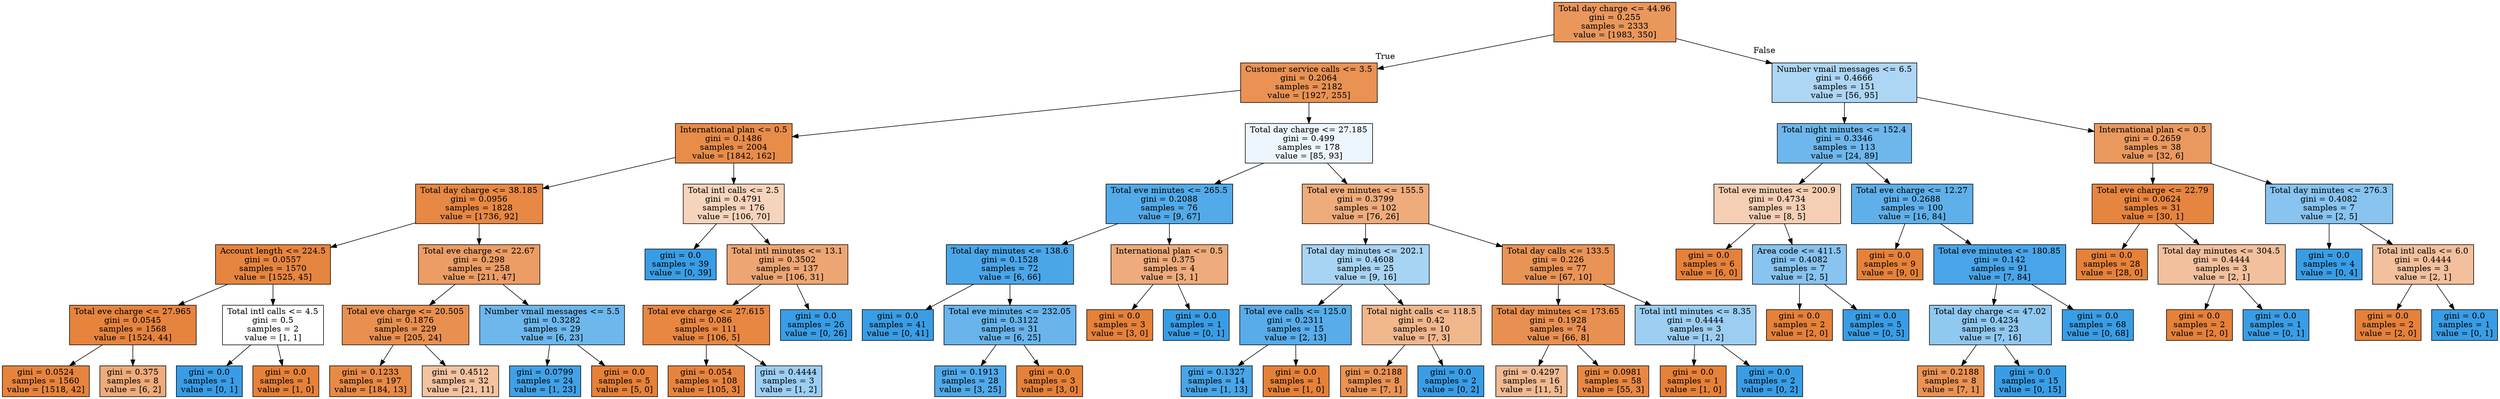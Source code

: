 digraph Tree {
node [shape=box, style="filled", color="black"] ;
0 [label="Total day charge <= 44.96\ngini = 0.255\nsamples = 2333\nvalue = [1983, 350]", fillcolor="#e58139d2"] ;
1 [label="Customer service calls <= 3.5\ngini = 0.2064\nsamples = 2182\nvalue = [1927, 255]", fillcolor="#e58139dd"] ;
0 -> 1 [labeldistance=2.5, labelangle=45, headlabel="True"] ;
2 [label="International plan <= 0.5\ngini = 0.1486\nsamples = 2004\nvalue = [1842, 162]", fillcolor="#e58139e9"] ;
1 -> 2 ;
3 [label="Total day charge <= 38.185\ngini = 0.0956\nsamples = 1828\nvalue = [1736, 92]", fillcolor="#e58139f1"] ;
2 -> 3 ;
4 [label="Account length <= 224.5\ngini = 0.0557\nsamples = 1570\nvalue = [1525, 45]", fillcolor="#e58139f7"] ;
3 -> 4 ;
5 [label="Total eve charge <= 27.965\ngini = 0.0545\nsamples = 1568\nvalue = [1524, 44]", fillcolor="#e58139f8"] ;
4 -> 5 ;
6 [label="gini = 0.0524\nsamples = 1560\nvalue = [1518, 42]", fillcolor="#e58139f8"] ;
5 -> 6 ;
7 [label="gini = 0.375\nsamples = 8\nvalue = [6, 2]", fillcolor="#e58139aa"] ;
5 -> 7 ;
8 [label="Total intl calls <= 4.5\ngini = 0.5\nsamples = 2\nvalue = [1, 1]", fillcolor="#e5813900"] ;
4 -> 8 ;
9 [label="gini = 0.0\nsamples = 1\nvalue = [0, 1]", fillcolor="#399de5ff"] ;
8 -> 9 ;
10 [label="gini = 0.0\nsamples = 1\nvalue = [1, 0]", fillcolor="#e58139ff"] ;
8 -> 10 ;
11 [label="Total eve charge <= 22.67\ngini = 0.298\nsamples = 258\nvalue = [211, 47]", fillcolor="#e58139c6"] ;
3 -> 11 ;
12 [label="Total eve charge <= 20.505\ngini = 0.1876\nsamples = 229\nvalue = [205, 24]", fillcolor="#e58139e1"] ;
11 -> 12 ;
13 [label="gini = 0.1233\nsamples = 197\nvalue = [184, 13]", fillcolor="#e58139ed"] ;
12 -> 13 ;
14 [label="gini = 0.4512\nsamples = 32\nvalue = [21, 11]", fillcolor="#e5813979"] ;
12 -> 14 ;
15 [label="Number vmail messages <= 5.5\ngini = 0.3282\nsamples = 29\nvalue = [6, 23]", fillcolor="#399de5bc"] ;
11 -> 15 ;
16 [label="gini = 0.0799\nsamples = 24\nvalue = [1, 23]", fillcolor="#399de5f4"] ;
15 -> 16 ;
17 [label="gini = 0.0\nsamples = 5\nvalue = [5, 0]", fillcolor="#e58139ff"] ;
15 -> 17 ;
18 [label="Total intl calls <= 2.5\ngini = 0.4791\nsamples = 176\nvalue = [106, 70]", fillcolor="#e5813957"] ;
2 -> 18 ;
19 [label="gini = 0.0\nsamples = 39\nvalue = [0, 39]", fillcolor="#399de5ff"] ;
18 -> 19 ;
20 [label="Total intl minutes <= 13.1\ngini = 0.3502\nsamples = 137\nvalue = [106, 31]", fillcolor="#e58139b4"] ;
18 -> 20 ;
21 [label="Total eve charge <= 27.615\ngini = 0.086\nsamples = 111\nvalue = [106, 5]", fillcolor="#e58139f3"] ;
20 -> 21 ;
22 [label="gini = 0.054\nsamples = 108\nvalue = [105, 3]", fillcolor="#e58139f8"] ;
21 -> 22 ;
23 [label="gini = 0.4444\nsamples = 3\nvalue = [1, 2]", fillcolor="#399de57f"] ;
21 -> 23 ;
24 [label="gini = 0.0\nsamples = 26\nvalue = [0, 26]", fillcolor="#399de5ff"] ;
20 -> 24 ;
25 [label="Total day charge <= 27.185\ngini = 0.499\nsamples = 178\nvalue = [85, 93]", fillcolor="#399de516"] ;
1 -> 25 ;
26 [label="Total eve minutes <= 265.5\ngini = 0.2088\nsamples = 76\nvalue = [9, 67]", fillcolor="#399de5dd"] ;
25 -> 26 ;
27 [label="Total day minutes <= 138.6\ngini = 0.1528\nsamples = 72\nvalue = [6, 66]", fillcolor="#399de5e8"] ;
26 -> 27 ;
28 [label="gini = 0.0\nsamples = 41\nvalue = [0, 41]", fillcolor="#399de5ff"] ;
27 -> 28 ;
29 [label="Total eve minutes <= 232.05\ngini = 0.3122\nsamples = 31\nvalue = [6, 25]", fillcolor="#399de5c2"] ;
27 -> 29 ;
30 [label="gini = 0.1913\nsamples = 28\nvalue = [3, 25]", fillcolor="#399de5e0"] ;
29 -> 30 ;
31 [label="gini = 0.0\nsamples = 3\nvalue = [3, 0]", fillcolor="#e58139ff"] ;
29 -> 31 ;
32 [label="International plan <= 0.5\ngini = 0.375\nsamples = 4\nvalue = [3, 1]", fillcolor="#e58139aa"] ;
26 -> 32 ;
33 [label="gini = 0.0\nsamples = 3\nvalue = [3, 0]", fillcolor="#e58139ff"] ;
32 -> 33 ;
34 [label="gini = 0.0\nsamples = 1\nvalue = [0, 1]", fillcolor="#399de5ff"] ;
32 -> 34 ;
35 [label="Total eve minutes <= 155.5\ngini = 0.3799\nsamples = 102\nvalue = [76, 26]", fillcolor="#e58139a8"] ;
25 -> 35 ;
36 [label="Total day minutes <= 202.1\ngini = 0.4608\nsamples = 25\nvalue = [9, 16]", fillcolor="#399de570"] ;
35 -> 36 ;
37 [label="Total eve calls <= 125.0\ngini = 0.2311\nsamples = 15\nvalue = [2, 13]", fillcolor="#399de5d8"] ;
36 -> 37 ;
38 [label="gini = 0.1327\nsamples = 14\nvalue = [1, 13]", fillcolor="#399de5eb"] ;
37 -> 38 ;
39 [label="gini = 0.0\nsamples = 1\nvalue = [1, 0]", fillcolor="#e58139ff"] ;
37 -> 39 ;
40 [label="Total night calls <= 118.5\ngini = 0.42\nsamples = 10\nvalue = [7, 3]", fillcolor="#e5813992"] ;
36 -> 40 ;
41 [label="gini = 0.2188\nsamples = 8\nvalue = [7, 1]", fillcolor="#e58139db"] ;
40 -> 41 ;
42 [label="gini = 0.0\nsamples = 2\nvalue = [0, 2]", fillcolor="#399de5ff"] ;
40 -> 42 ;
43 [label="Total day calls <= 133.5\ngini = 0.226\nsamples = 77\nvalue = [67, 10]", fillcolor="#e58139d9"] ;
35 -> 43 ;
44 [label="Total day minutes <= 173.65\ngini = 0.1928\nsamples = 74\nvalue = [66, 8]", fillcolor="#e58139e0"] ;
43 -> 44 ;
45 [label="gini = 0.4297\nsamples = 16\nvalue = [11, 5]", fillcolor="#e581398b"] ;
44 -> 45 ;
46 [label="gini = 0.0981\nsamples = 58\nvalue = [55, 3]", fillcolor="#e58139f1"] ;
44 -> 46 ;
47 [label="Total intl minutes <= 8.35\ngini = 0.4444\nsamples = 3\nvalue = [1, 2]", fillcolor="#399de57f"] ;
43 -> 47 ;
48 [label="gini = 0.0\nsamples = 1\nvalue = [1, 0]", fillcolor="#e58139ff"] ;
47 -> 48 ;
49 [label="gini = 0.0\nsamples = 2\nvalue = [0, 2]", fillcolor="#399de5ff"] ;
47 -> 49 ;
50 [label="Number vmail messages <= 6.5\ngini = 0.4666\nsamples = 151\nvalue = [56, 95]", fillcolor="#399de569"] ;
0 -> 50 [labeldistance=2.5, labelangle=-45, headlabel="False"] ;
51 [label="Total night minutes <= 152.4\ngini = 0.3346\nsamples = 113\nvalue = [24, 89]", fillcolor="#399de5ba"] ;
50 -> 51 ;
52 [label="Total eve minutes <= 200.9\ngini = 0.4734\nsamples = 13\nvalue = [8, 5]", fillcolor="#e5813960"] ;
51 -> 52 ;
53 [label="gini = 0.0\nsamples = 6\nvalue = [6, 0]", fillcolor="#e58139ff"] ;
52 -> 53 ;
54 [label="Area code <= 411.5\ngini = 0.4082\nsamples = 7\nvalue = [2, 5]", fillcolor="#399de599"] ;
52 -> 54 ;
55 [label="gini = 0.0\nsamples = 2\nvalue = [2, 0]", fillcolor="#e58139ff"] ;
54 -> 55 ;
56 [label="gini = 0.0\nsamples = 5\nvalue = [0, 5]", fillcolor="#399de5ff"] ;
54 -> 56 ;
57 [label="Total eve charge <= 12.27\ngini = 0.2688\nsamples = 100\nvalue = [16, 84]", fillcolor="#399de5ce"] ;
51 -> 57 ;
58 [label="gini = 0.0\nsamples = 9\nvalue = [9, 0]", fillcolor="#e58139ff"] ;
57 -> 58 ;
59 [label="Total eve minutes <= 180.85\ngini = 0.142\nsamples = 91\nvalue = [7, 84]", fillcolor="#399de5ea"] ;
57 -> 59 ;
60 [label="Total day charge <= 47.02\ngini = 0.4234\nsamples = 23\nvalue = [7, 16]", fillcolor="#399de58f"] ;
59 -> 60 ;
61 [label="gini = 0.2188\nsamples = 8\nvalue = [7, 1]", fillcolor="#e58139db"] ;
60 -> 61 ;
62 [label="gini = 0.0\nsamples = 15\nvalue = [0, 15]", fillcolor="#399de5ff"] ;
60 -> 62 ;
63 [label="gini = 0.0\nsamples = 68\nvalue = [0, 68]", fillcolor="#399de5ff"] ;
59 -> 63 ;
64 [label="International plan <= 0.5\ngini = 0.2659\nsamples = 38\nvalue = [32, 6]", fillcolor="#e58139cf"] ;
50 -> 64 ;
65 [label="Total eve charge <= 22.79\ngini = 0.0624\nsamples = 31\nvalue = [30, 1]", fillcolor="#e58139f6"] ;
64 -> 65 ;
66 [label="gini = 0.0\nsamples = 28\nvalue = [28, 0]", fillcolor="#e58139ff"] ;
65 -> 66 ;
67 [label="Total day minutes <= 304.5\ngini = 0.4444\nsamples = 3\nvalue = [2, 1]", fillcolor="#e581397f"] ;
65 -> 67 ;
68 [label="gini = 0.0\nsamples = 2\nvalue = [2, 0]", fillcolor="#e58139ff"] ;
67 -> 68 ;
69 [label="gini = 0.0\nsamples = 1\nvalue = [0, 1]", fillcolor="#399de5ff"] ;
67 -> 69 ;
70 [label="Total day minutes <= 276.3\ngini = 0.4082\nsamples = 7\nvalue = [2, 5]", fillcolor="#399de599"] ;
64 -> 70 ;
71 [label="gini = 0.0\nsamples = 4\nvalue = [0, 4]", fillcolor="#399de5ff"] ;
70 -> 71 ;
72 [label="Total intl calls <= 6.0\ngini = 0.4444\nsamples = 3\nvalue = [2, 1]", fillcolor="#e581397f"] ;
70 -> 72 ;
73 [label="gini = 0.0\nsamples = 2\nvalue = [2, 0]", fillcolor="#e58139ff"] ;
72 -> 73 ;
74 [label="gini = 0.0\nsamples = 1\nvalue = [0, 1]", fillcolor="#399de5ff"] ;
72 -> 74 ;
}